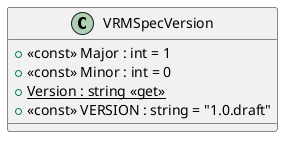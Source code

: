 @startuml
class VRMSpecVersion {
    + <<const>> Major : int = 1
    + <<const>> Minor : int = 0
    + {static} Version : string <<get>>
    + <<const>> VERSION : string = "1.0.draft"
}
@enduml
